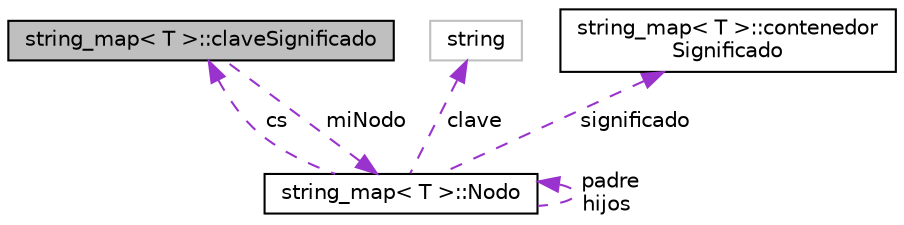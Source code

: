 digraph "string_map&lt; T &gt;::claveSignificado"
{
  edge [fontname="Helvetica",fontsize="10",labelfontname="Helvetica",labelfontsize="10"];
  node [fontname="Helvetica",fontsize="10",shape=record];
  Node1 [label="string_map\< T \>::claveSignificado",height=0.2,width=0.4,color="black", fillcolor="grey75", style="filled" fontcolor="black"];
  Node2 -> Node1 [dir="back",color="darkorchid3",fontsize="10",style="dashed",label=" miNodo" ,fontname="Helvetica"];
  Node2 [label="string_map\< T \>::Nodo",height=0.2,width=0.4,color="black", fillcolor="white", style="filled",URL="$structstring__map_1_1Nodo.html"];
  Node1 -> Node2 [dir="back",color="darkorchid3",fontsize="10",style="dashed",label=" cs" ,fontname="Helvetica"];
  Node2 -> Node2 [dir="back",color="darkorchid3",fontsize="10",style="dashed",label=" padre\nhijos" ,fontname="Helvetica"];
  Node3 -> Node2 [dir="back",color="darkorchid3",fontsize="10",style="dashed",label=" clave" ,fontname="Helvetica"];
  Node3 [label="string",height=0.2,width=0.4,color="grey75", fillcolor="white", style="filled"];
  Node4 -> Node2 [dir="back",color="darkorchid3",fontsize="10",style="dashed",label=" significado" ,fontname="Helvetica"];
  Node4 [label="string_map\< T \>::contenedor\lSignificado",height=0.2,width=0.4,color="black", fillcolor="white", style="filled",URL="$classstring__map_1_1contenedorSignificado.html"];
}
